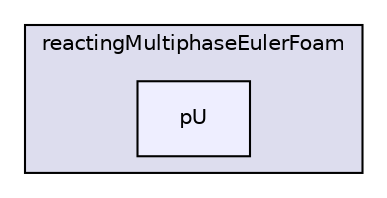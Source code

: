 digraph "applications/solvers/multiphase/reactingEulerFoam/reactingMultiphaseEulerFoam/pU" {
  bgcolor=transparent;
  compound=true
  node [ fontsize="10", fontname="Helvetica"];
  edge [ labelfontsize="10", labelfontname="Helvetica"];
  subgraph clusterdir_f43e6cbef3f1fcb86eb964dec54a1d5c {
    graph [ bgcolor="#ddddee", pencolor="black", label="reactingMultiphaseEulerFoam" fontname="Helvetica", fontsize="10", URL="dir_f43e6cbef3f1fcb86eb964dec54a1d5c.html"]
  dir_08a271835252fce69ce03664e5ac5db9 [shape=box, label="pU", style="filled", fillcolor="#eeeeff", pencolor="black", URL="dir_08a271835252fce69ce03664e5ac5db9.html"];
  }
}
